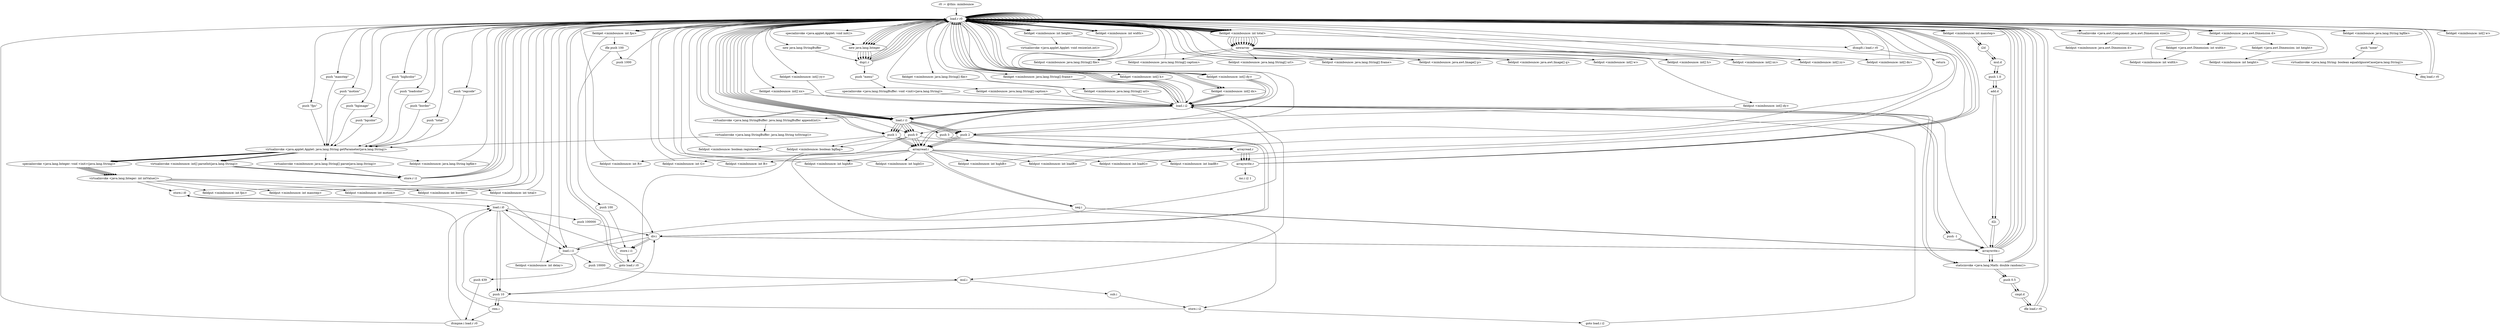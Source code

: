 digraph "" {
    "r0 := @this: mimbounce"
    "load.r r0"
    "r0 := @this: mimbounce"->"load.r r0";
    "specialinvoke <java.applet.Applet: void init()>"
    "load.r r0"->"specialinvoke <java.applet.Applet: void init()>";
    "new java.lang.Integer"
    "specialinvoke <java.applet.Applet: void init()>"->"new java.lang.Integer";
    "dup1.r"
    "new java.lang.Integer"->"dup1.r";
    "dup1.r"->"load.r r0";
    "push \"regcode\""
    "load.r r0"->"push \"regcode\"";
    "virtualinvoke <java.applet.Applet: java.lang.String getParameter(java.lang.String)>"
    "push \"regcode\""->"virtualinvoke <java.applet.Applet: java.lang.String getParameter(java.lang.String)>";
    "specialinvoke <java.lang.Integer: void <init>(java.lang.String)>"
    "virtualinvoke <java.applet.Applet: java.lang.String getParameter(java.lang.String)>"->"specialinvoke <java.lang.Integer: void <init>(java.lang.String)>";
    "virtualinvoke <java.lang.Integer: int intValue()>"
    "specialinvoke <java.lang.Integer: void <init>(java.lang.String)>"->"virtualinvoke <java.lang.Integer: int intValue()>";
    "store.i i0"
    "virtualinvoke <java.lang.Integer: int intValue()>"->"store.i i0";
    "load.i i0"
    "store.i i0"->"load.i i0";
    "push 100000"
    "load.i i0"->"push 100000";
    "div.i"
    "push 100000"->"div.i";
    "store.i i1"
    "div.i"->"store.i i1";
    "store.i i1"->"load.i i0";
    "push 10"
    "load.i i0"->"push 10";
    "push 10"->"div.i";
    "load.i i1"
    "div.i"->"load.i i1";
    "push 10000"
    "load.i i1"->"push 10000";
    "mul.i"
    "push 10000"->"mul.i";
    "sub.i"
    "mul.i"->"sub.i";
    "store.i i2"
    "sub.i"->"store.i i2";
    "store.i i2"->"load.i i0";
    "load.i i0"->"push 10";
    "rem.i"
    "push 10"->"rem.i";
    "rem.i"->"store.i i0";
    "store.i i0"->"load.i i1";
    "push 439"
    "load.i i1"->"push 439";
    "ifcmpne.i load.r r0"
    "push 439"->"ifcmpne.i load.r r0";
    "ifcmpne.i load.r r0"->"load.i i0";
    "load.i i0"->"load.i i1";
    "load.i i2"
    "load.i i1"->"load.i i2";
    "load.i i2"->"mul.i";
    "mul.i"->"push 10";
    "push 10"->"rem.i";
    "rem.i"->"ifcmpne.i load.r r0";
    "ifcmpne.i load.r r0"->"load.r r0";
    "push 1"
    "load.r r0"->"push 1";
    "fieldput <mimbounce: boolean registered>"
    "push 1"->"fieldput <mimbounce: boolean registered>";
    "fieldput <mimbounce: boolean registered>"->"load.r r0";
    "load.r r0"->"load.r r0";
    "virtualinvoke <java.awt.Component: java.awt.Dimension size()>"
    "load.r r0"->"virtualinvoke <java.awt.Component: java.awt.Dimension size()>";
    "fieldput <mimbounce: java.awt.Dimension d>"
    "virtualinvoke <java.awt.Component: java.awt.Dimension size()>"->"fieldput <mimbounce: java.awt.Dimension d>";
    "fieldput <mimbounce: java.awt.Dimension d>"->"load.r r0";
    "load.r r0"->"load.r r0";
    "fieldget <mimbounce: java.awt.Dimension d>"
    "load.r r0"->"fieldget <mimbounce: java.awt.Dimension d>";
    "fieldget <java.awt.Dimension: int width>"
    "fieldget <mimbounce: java.awt.Dimension d>"->"fieldget <java.awt.Dimension: int width>";
    "fieldput <mimbounce: int width>"
    "fieldget <java.awt.Dimension: int width>"->"fieldput <mimbounce: int width>";
    "fieldput <mimbounce: int width>"->"load.r r0";
    "load.r r0"->"load.r r0";
    "load.r r0"->"fieldget <mimbounce: java.awt.Dimension d>";
    "fieldget <java.awt.Dimension: int height>"
    "fieldget <mimbounce: java.awt.Dimension d>"->"fieldget <java.awt.Dimension: int height>";
    "fieldput <mimbounce: int height>"
    "fieldget <java.awt.Dimension: int height>"->"fieldput <mimbounce: int height>";
    "fieldput <mimbounce: int height>"->"load.r r0";
    "load.r r0"->"load.r r0";
    "fieldget <mimbounce: int width>"
    "load.r r0"->"fieldget <mimbounce: int width>";
    "fieldget <mimbounce: int width>"->"load.r r0";
    "fieldget <mimbounce: int height>"
    "load.r r0"->"fieldget <mimbounce: int height>";
    "virtualinvoke <java.applet.Applet: void resize(int,int)>"
    "fieldget <mimbounce: int height>"->"virtualinvoke <java.applet.Applet: void resize(int,int)>";
    "virtualinvoke <java.applet.Applet: void resize(int,int)>"->"load.r r0";
    "load.r r0"->"new java.lang.Integer";
    "new java.lang.Integer"->"dup1.r";
    "dup1.r"->"load.r r0";
    "push \"fps\""
    "load.r r0"->"push \"fps\"";
    "push \"fps\""->"virtualinvoke <java.applet.Applet: java.lang.String getParameter(java.lang.String)>";
    "virtualinvoke <java.applet.Applet: java.lang.String getParameter(java.lang.String)>"->"specialinvoke <java.lang.Integer: void <init>(java.lang.String)>";
    "specialinvoke <java.lang.Integer: void <init>(java.lang.String)>"->"virtualinvoke <java.lang.Integer: int intValue()>";
    "fieldput <mimbounce: int fps>"
    "virtualinvoke <java.lang.Integer: int intValue()>"->"fieldput <mimbounce: int fps>";
    "fieldput <mimbounce: int fps>"->"load.r r0";
    "fieldget <mimbounce: int fps>"
    "load.r r0"->"fieldget <mimbounce: int fps>";
    "ifle push 100"
    "fieldget <mimbounce: int fps>"->"ifle push 100";
    "push 1000"
    "ifle push 100"->"push 1000";
    "push 1000"->"load.r r0";
    "load.r r0"->"fieldget <mimbounce: int fps>";
    "fieldget <mimbounce: int fps>"->"div.i";
    "div.i"->"store.i i1";
    "goto load.r r0"
    "store.i i1"->"goto load.r r0";
    "goto load.r r0"->"load.r r0";
    "load.r r0"->"load.i i1";
    "fieldput <mimbounce: int delay>"
    "load.i i1"->"fieldput <mimbounce: int delay>";
    "fieldput <mimbounce: int delay>"->"load.r r0";
    "load.r r0"->"new java.lang.Integer";
    "new java.lang.Integer"->"dup1.r";
    "dup1.r"->"load.r r0";
    "push \"maxstep\""
    "load.r r0"->"push \"maxstep\"";
    "push \"maxstep\""->"virtualinvoke <java.applet.Applet: java.lang.String getParameter(java.lang.String)>";
    "virtualinvoke <java.applet.Applet: java.lang.String getParameter(java.lang.String)>"->"specialinvoke <java.lang.Integer: void <init>(java.lang.String)>";
    "specialinvoke <java.lang.Integer: void <init>(java.lang.String)>"->"virtualinvoke <java.lang.Integer: int intValue()>";
    "fieldput <mimbounce: int maxstep>"
    "virtualinvoke <java.lang.Integer: int intValue()>"->"fieldput <mimbounce: int maxstep>";
    "fieldput <mimbounce: int maxstep>"->"load.r r0";
    "load.r r0"->"new java.lang.Integer";
    "new java.lang.Integer"->"dup1.r";
    "dup1.r"->"load.r r0";
    "push \"motion\""
    "load.r r0"->"push \"motion\"";
    "push \"motion\""->"virtualinvoke <java.applet.Applet: java.lang.String getParameter(java.lang.String)>";
    "virtualinvoke <java.applet.Applet: java.lang.String getParameter(java.lang.String)>"->"specialinvoke <java.lang.Integer: void <init>(java.lang.String)>";
    "specialinvoke <java.lang.Integer: void <init>(java.lang.String)>"->"virtualinvoke <java.lang.Integer: int intValue()>";
    "fieldput <mimbounce: int motion>"
    "virtualinvoke <java.lang.Integer: int intValue()>"->"fieldput <mimbounce: int motion>";
    "fieldput <mimbounce: int motion>"->"load.r r0";
    "load.r r0"->"load.r r0";
    "push \"bgimage\""
    "load.r r0"->"push \"bgimage\"";
    "push \"bgimage\""->"virtualinvoke <java.applet.Applet: java.lang.String getParameter(java.lang.String)>";
    "fieldput <mimbounce: java.lang.String bgfile>"
    "virtualinvoke <java.applet.Applet: java.lang.String getParameter(java.lang.String)>"->"fieldput <mimbounce: java.lang.String bgfile>";
    "fieldput <mimbounce: java.lang.String bgfile>"->"load.r r0";
    "fieldget <mimbounce: java.lang.String bgfile>"
    "load.r r0"->"fieldget <mimbounce: java.lang.String bgfile>";
    "push \"none\""
    "fieldget <mimbounce: java.lang.String bgfile>"->"push \"none\"";
    "virtualinvoke <java.lang.String: boolean equalsIgnoreCase(java.lang.String)>"
    "push \"none\""->"virtualinvoke <java.lang.String: boolean equalsIgnoreCase(java.lang.String)>";
    "ifeq load.r r0"
    "virtualinvoke <java.lang.String: boolean equalsIgnoreCase(java.lang.String)>"->"ifeq load.r r0";
    "ifeq load.r r0"->"load.r r0";
    "push 0"
    "load.r r0"->"push 0";
    "fieldput <mimbounce: boolean bgflag>"
    "push 0"->"fieldput <mimbounce: boolean bgflag>";
    "fieldput <mimbounce: boolean bgflag>"->"goto load.r r0";
    "goto load.r r0"->"load.r r0";
    "load.r r0"->"load.r r0";
    "push \"bgcolor\""
    "load.r r0"->"push \"bgcolor\"";
    "push \"bgcolor\""->"virtualinvoke <java.applet.Applet: java.lang.String getParameter(java.lang.String)>";
    "virtualinvoke <mimbounce: int[] parseInt(java.lang.String)>"
    "virtualinvoke <java.applet.Applet: java.lang.String getParameter(java.lang.String)>"->"virtualinvoke <mimbounce: int[] parseInt(java.lang.String)>";
    "store.r i1"
    "virtualinvoke <mimbounce: int[] parseInt(java.lang.String)>"->"store.r i1";
    "store.r i1"->"load.r r0";
    "load.r i1"
    "load.r r0"->"load.r i1";
    "load.r i1"->"push 0";
    "arrayread.i"
    "push 0"->"arrayread.i";
    "fieldput <mimbounce: int R>"
    "arrayread.i"->"fieldput <mimbounce: int R>";
    "fieldput <mimbounce: int R>"->"load.r r0";
    "load.r r0"->"load.r i1";
    "load.r i1"->"push 1";
    "push 1"->"arrayread.i";
    "fieldput <mimbounce: int G>"
    "arrayread.i"->"fieldput <mimbounce: int G>";
    "fieldput <mimbounce: int G>"->"load.r r0";
    "load.r r0"->"load.r i1";
    "push 2"
    "load.r i1"->"push 2";
    "push 2"->"arrayread.i";
    "fieldput <mimbounce: int B>"
    "arrayread.i"->"fieldput <mimbounce: int B>";
    "fieldput <mimbounce: int B>"->"load.r r0";
    "load.r r0"->"load.r r0";
    "push \"highcolor\""
    "load.r r0"->"push \"highcolor\"";
    "push \"highcolor\""->"virtualinvoke <java.applet.Applet: java.lang.String getParameter(java.lang.String)>";
    "virtualinvoke <java.applet.Applet: java.lang.String getParameter(java.lang.String)>"->"virtualinvoke <mimbounce: int[] parseInt(java.lang.String)>";
    "virtualinvoke <mimbounce: int[] parseInt(java.lang.String)>"->"store.r i1";
    "store.r i1"->"load.r r0";
    "load.r r0"->"load.r i1";
    "load.r i1"->"push 0";
    "push 0"->"arrayread.i";
    "fieldput <mimbounce: int highR>"
    "arrayread.i"->"fieldput <mimbounce: int highR>";
    "fieldput <mimbounce: int highR>"->"load.r r0";
    "load.r r0"->"load.r i1";
    "load.r i1"->"push 1";
    "push 1"->"arrayread.i";
    "fieldput <mimbounce: int highG>"
    "arrayread.i"->"fieldput <mimbounce: int highG>";
    "fieldput <mimbounce: int highG>"->"load.r r0";
    "load.r r0"->"load.r i1";
    "load.r i1"->"push 2";
    "push 2"->"arrayread.i";
    "fieldput <mimbounce: int highB>"
    "arrayread.i"->"fieldput <mimbounce: int highB>";
    "fieldput <mimbounce: int highB>"->"load.r r0";
    "load.r r0"->"load.r r0";
    "push \"loadcolor\""
    "load.r r0"->"push \"loadcolor\"";
    "push \"loadcolor\""->"virtualinvoke <java.applet.Applet: java.lang.String getParameter(java.lang.String)>";
    "virtualinvoke <java.applet.Applet: java.lang.String getParameter(java.lang.String)>"->"virtualinvoke <mimbounce: int[] parseInt(java.lang.String)>";
    "virtualinvoke <mimbounce: int[] parseInt(java.lang.String)>"->"store.r i1";
    "store.r i1"->"load.r r0";
    "load.r r0"->"load.r i1";
    "load.r i1"->"push 0";
    "push 0"->"arrayread.i";
    "fieldput <mimbounce: int loadR>"
    "arrayread.i"->"fieldput <mimbounce: int loadR>";
    "fieldput <mimbounce: int loadR>"->"load.r r0";
    "load.r r0"->"load.r i1";
    "load.r i1"->"push 1";
    "push 1"->"arrayread.i";
    "fieldput <mimbounce: int loadG>"
    "arrayread.i"->"fieldput <mimbounce: int loadG>";
    "fieldput <mimbounce: int loadG>"->"load.r r0";
    "load.r r0"->"load.r i1";
    "load.r i1"->"push 2";
    "push 2"->"arrayread.i";
    "fieldput <mimbounce: int loadB>"
    "arrayread.i"->"fieldput <mimbounce: int loadB>";
    "fieldput <mimbounce: int loadB>"->"load.r r0";
    "load.r r0"->"new java.lang.Integer";
    "new java.lang.Integer"->"dup1.r";
    "dup1.r"->"load.r r0";
    "push \"border\""
    "load.r r0"->"push \"border\"";
    "push \"border\""->"virtualinvoke <java.applet.Applet: java.lang.String getParameter(java.lang.String)>";
    "virtualinvoke <java.applet.Applet: java.lang.String getParameter(java.lang.String)>"->"specialinvoke <java.lang.Integer: void <init>(java.lang.String)>";
    "specialinvoke <java.lang.Integer: void <init>(java.lang.String)>"->"virtualinvoke <java.lang.Integer: int intValue()>";
    "fieldput <mimbounce: int border>"
    "virtualinvoke <java.lang.Integer: int intValue()>"->"fieldput <mimbounce: int border>";
    "fieldput <mimbounce: int border>"->"load.r r0";
    "load.r r0"->"new java.lang.Integer";
    "new java.lang.Integer"->"dup1.r";
    "dup1.r"->"load.r r0";
    "push \"total\""
    "load.r r0"->"push \"total\"";
    "push \"total\""->"virtualinvoke <java.applet.Applet: java.lang.String getParameter(java.lang.String)>";
    "virtualinvoke <java.applet.Applet: java.lang.String getParameter(java.lang.String)>"->"specialinvoke <java.lang.Integer: void <init>(java.lang.String)>";
    "specialinvoke <java.lang.Integer: void <init>(java.lang.String)>"->"virtualinvoke <java.lang.Integer: int intValue()>";
    "fieldput <mimbounce: int total>"
    "virtualinvoke <java.lang.Integer: int intValue()>"->"fieldput <mimbounce: int total>";
    "fieldput <mimbounce: int total>"->"load.r r0";
    "load.r r0"->"load.r r0";
    "fieldget <mimbounce: int total>"
    "load.r r0"->"fieldget <mimbounce: int total>";
    "newarray"
    "fieldget <mimbounce: int total>"->"newarray";
    "fieldput <mimbounce: java.lang.String[] file>"
    "newarray"->"fieldput <mimbounce: java.lang.String[] file>";
    "fieldput <mimbounce: java.lang.String[] file>"->"load.r r0";
    "load.r r0"->"load.r r0";
    "load.r r0"->"fieldget <mimbounce: int total>";
    "fieldget <mimbounce: int total>"->"newarray";
    "fieldput <mimbounce: java.lang.String[] caption>"
    "newarray"->"fieldput <mimbounce: java.lang.String[] caption>";
    "fieldput <mimbounce: java.lang.String[] caption>"->"load.r r0";
    "load.r r0"->"load.r r0";
    "load.r r0"->"fieldget <mimbounce: int total>";
    "fieldget <mimbounce: int total>"->"newarray";
    "fieldput <mimbounce: java.lang.String[] url>"
    "newarray"->"fieldput <mimbounce: java.lang.String[] url>";
    "fieldput <mimbounce: java.lang.String[] url>"->"load.r r0";
    "load.r r0"->"load.r r0";
    "load.r r0"->"fieldget <mimbounce: int total>";
    "fieldget <mimbounce: int total>"->"newarray";
    "fieldput <mimbounce: java.lang.String[] frame>"
    "newarray"->"fieldput <mimbounce: java.lang.String[] frame>";
    "fieldput <mimbounce: java.lang.String[] frame>"->"load.r r0";
    "load.r r0"->"load.r r0";
    "load.r r0"->"fieldget <mimbounce: int total>";
    "fieldget <mimbounce: int total>"->"newarray";
    "fieldput <mimbounce: java.awt.Image[] p>"
    "newarray"->"fieldput <mimbounce: java.awt.Image[] p>";
    "fieldput <mimbounce: java.awt.Image[] p>"->"load.r r0";
    "load.r r0"->"load.r r0";
    "load.r r0"->"fieldget <mimbounce: int total>";
    "fieldget <mimbounce: int total>"->"newarray";
    "fieldput <mimbounce: java.awt.Image[] q>"
    "newarray"->"fieldput <mimbounce: java.awt.Image[] q>";
    "fieldput <mimbounce: java.awt.Image[] q>"->"load.r r0";
    "load.r r0"->"load.r r0";
    "load.r r0"->"fieldget <mimbounce: int total>";
    "fieldget <mimbounce: int total>"->"newarray";
    "fieldput <mimbounce: int[] w>"
    "newarray"->"fieldput <mimbounce: int[] w>";
    "fieldput <mimbounce: int[] w>"->"load.r r0";
    "load.r r0"->"load.r r0";
    "load.r r0"->"fieldget <mimbounce: int total>";
    "fieldget <mimbounce: int total>"->"newarray";
    "fieldput <mimbounce: int[] h>"
    "newarray"->"fieldput <mimbounce: int[] h>";
    "fieldput <mimbounce: int[] h>"->"load.r r0";
    "load.r r0"->"load.r r0";
    "load.r r0"->"fieldget <mimbounce: int total>";
    "fieldget <mimbounce: int total>"->"newarray";
    "fieldput <mimbounce: int[] xx>"
    "newarray"->"fieldput <mimbounce: int[] xx>";
    "fieldput <mimbounce: int[] xx>"->"load.r r0";
    "load.r r0"->"load.r r0";
    "load.r r0"->"fieldget <mimbounce: int total>";
    "fieldget <mimbounce: int total>"->"newarray";
    "fieldput <mimbounce: int[] yy>"
    "newarray"->"fieldput <mimbounce: int[] yy>";
    "fieldput <mimbounce: int[] yy>"->"load.r r0";
    "load.r r0"->"load.r r0";
    "load.r r0"->"fieldget <mimbounce: int total>";
    "fieldget <mimbounce: int total>"->"newarray";
    "fieldput <mimbounce: int[] dx>"
    "newarray"->"fieldput <mimbounce: int[] dx>";
    "fieldput <mimbounce: int[] dx>"->"load.r r0";
    "load.r r0"->"load.r r0";
    "load.r r0"->"fieldget <mimbounce: int total>";
    "fieldget <mimbounce: int total>"->"newarray";
    "fieldput <mimbounce: int[] dy>"
    "newarray"->"fieldput <mimbounce: int[] dy>";
    "fieldput <mimbounce: int[] dy>"->"push 0";
    "push 0"->"store.i i2";
    "goto load.i i2"
    "store.i i2"->"goto load.i i2";
    "goto load.i i2"->"load.i i2";
    "load.i i2"->"load.r r0";
    "load.r r0"->"fieldget <mimbounce: int total>";
    "ifcmplt.i load.r r0"
    "fieldget <mimbounce: int total>"->"ifcmplt.i load.r r0";
    "return"
    "ifcmplt.i load.r r0"->"return";
    "ifcmplt.i load.r r0"->"load.r r0";
    "fieldget <mimbounce: int[] w>"
    "load.r r0"->"fieldget <mimbounce: int[] w>";
    "fieldget <mimbounce: int[] w>"->"load.r r0";
    "fieldget <mimbounce: int[] h>"
    "load.r r0"->"fieldget <mimbounce: int[] h>";
    "fieldget <mimbounce: int[] h>"->"load.i i2";
    "push -1"
    "load.i i2"->"push -1";
    "arraywrite.i"
    "push -1"->"arraywrite.i";
    "arraywrite.i"->"load.i i2";
    "load.i i2"->"push -1";
    "push -1"->"arraywrite.i";
    "arraywrite.i"->"load.r r0";
    "fieldget <mimbounce: int[] dx>"
    "load.r r0"->"fieldget <mimbounce: int[] dx>";
    "fieldget <mimbounce: int[] dx>"->"load.i i2";
    "staticinvoke <java.lang.Math: double random()>"
    "load.i i2"->"staticinvoke <java.lang.Math: double random()>";
    "staticinvoke <java.lang.Math: double random()>"->"load.r r0";
    "fieldget <mimbounce: int maxstep>"
    "load.r r0"->"fieldget <mimbounce: int maxstep>";
    "i2d"
    "fieldget <mimbounce: int maxstep>"->"i2d";
    "mul.d"
    "i2d"->"mul.d";
    "push 1.0"
    "mul.d"->"push 1.0";
    "add.d"
    "push 1.0"->"add.d";
    "d2i"
    "add.d"->"d2i";
    "d2i"->"arraywrite.i";
    "arraywrite.i"->"staticinvoke <java.lang.Math: double random()>";
    "push 0.5"
    "staticinvoke <java.lang.Math: double random()>"->"push 0.5";
    "cmpl.d"
    "push 0.5"->"cmpl.d";
    "ifle load.r r0"
    "cmpl.d"->"ifle load.r r0";
    "ifle load.r r0"->"load.r r0";
    "load.r r0"->"fieldget <mimbounce: int[] dx>";
    "fieldget <mimbounce: int[] dx>"->"load.i i2";
    "load.i i2"->"load.r r0";
    "load.r r0"->"fieldget <mimbounce: int[] dx>";
    "fieldget <mimbounce: int[] dx>"->"load.i i2";
    "load.i i2"->"arrayread.i";
    "neg.i"
    "arrayread.i"->"neg.i";
    "neg.i"->"arraywrite.i";
    "arraywrite.i"->"load.r r0";
    "fieldget <mimbounce: int[] dy>"
    "load.r r0"->"fieldget <mimbounce: int[] dy>";
    "fieldget <mimbounce: int[] dy>"->"load.i i2";
    "load.i i2"->"staticinvoke <java.lang.Math: double random()>";
    "staticinvoke <java.lang.Math: double random()>"->"load.r r0";
    "load.r r0"->"fieldget <mimbounce: int maxstep>";
    "fieldget <mimbounce: int maxstep>"->"i2d";
    "i2d"->"mul.d";
    "mul.d"->"push 1.0";
    "push 1.0"->"add.d";
    "add.d"->"d2i";
    "d2i"->"arraywrite.i";
    "arraywrite.i"->"staticinvoke <java.lang.Math: double random()>";
    "staticinvoke <java.lang.Math: double random()>"->"push 0.5";
    "push 0.5"->"cmpl.d";
    "cmpl.d"->"ifle load.r r0";
    "ifle load.r r0"->"load.r r0";
    "load.r r0"->"fieldget <mimbounce: int[] dy>";
    "fieldget <mimbounce: int[] dy>"->"load.i i2";
    "load.i i2"->"load.r r0";
    "load.r r0"->"fieldget <mimbounce: int[] dy>";
    "fieldget <mimbounce: int[] dy>"->"load.i i2";
    "load.i i2"->"arrayread.i";
    "arrayread.i"->"neg.i";
    "neg.i"->"arraywrite.i";
    "arraywrite.i"->"load.r r0";
    "fieldget <mimbounce: int[] xx>"
    "load.r r0"->"fieldget <mimbounce: int[] xx>";
    "fieldget <mimbounce: int[] xx>"->"load.i i2";
    "load.i i2"->"load.r r0";
    "load.r r0"->"fieldget <mimbounce: int width>";
    "fieldget <mimbounce: int width>"->"push 2";
    "push 2"->"div.i";
    "div.i"->"arraywrite.i";
    "arraywrite.i"->"load.r r0";
    "fieldget <mimbounce: int[] yy>"
    "load.r r0"->"fieldget <mimbounce: int[] yy>";
    "fieldget <mimbounce: int[] yy>"->"load.i i2";
    "load.i i2"->"load.r r0";
    "load.r r0"->"fieldget <mimbounce: int height>";
    "fieldget <mimbounce: int height>"->"push 2";
    "push 2"->"div.i";
    "div.i"->"arraywrite.i";
    "arraywrite.i"->"load.r r0";
    "load.r r0"->"load.r r0";
    "new java.lang.StringBuffer"
    "load.r r0"->"new java.lang.StringBuffer";
    "new java.lang.StringBuffer"->"dup1.r";
    "push \"menu\""
    "dup1.r"->"push \"menu\"";
    "specialinvoke <java.lang.StringBuffer: void <init>(java.lang.String)>"
    "push \"menu\""->"specialinvoke <java.lang.StringBuffer: void <init>(java.lang.String)>";
    "specialinvoke <java.lang.StringBuffer: void <init>(java.lang.String)>"->"load.i i2";
    "virtualinvoke <java.lang.StringBuffer: java.lang.StringBuffer append(int)>"
    "load.i i2"->"virtualinvoke <java.lang.StringBuffer: java.lang.StringBuffer append(int)>";
    "virtualinvoke <java.lang.StringBuffer: java.lang.String toString()>"
    "virtualinvoke <java.lang.StringBuffer: java.lang.StringBuffer append(int)>"->"virtualinvoke <java.lang.StringBuffer: java.lang.String toString()>";
    "virtualinvoke <java.lang.StringBuffer: java.lang.String toString()>"->"virtualinvoke <java.applet.Applet: java.lang.String getParameter(java.lang.String)>";
    "virtualinvoke <mimbounce: java.lang.String[] parse(java.lang.String)>"
    "virtualinvoke <java.applet.Applet: java.lang.String getParameter(java.lang.String)>"->"virtualinvoke <mimbounce: java.lang.String[] parse(java.lang.String)>";
    "virtualinvoke <mimbounce: java.lang.String[] parse(java.lang.String)>"->"store.r i1";
    "store.r i1"->"load.r r0";
    "fieldget <mimbounce: java.lang.String[] caption>"
    "load.r r0"->"fieldget <mimbounce: java.lang.String[] caption>";
    "fieldget <mimbounce: java.lang.String[] caption>"->"load.i i2";
    "load.i i2"->"load.r i1";
    "load.r i1"->"push 0";
    "arrayread.r"
    "push 0"->"arrayread.r";
    "arraywrite.r"
    "arrayread.r"->"arraywrite.r";
    "arraywrite.r"->"load.r r0";
    "fieldget <mimbounce: java.lang.String[] file>"
    "load.r r0"->"fieldget <mimbounce: java.lang.String[] file>";
    "fieldget <mimbounce: java.lang.String[] file>"->"load.i i2";
    "load.i i2"->"load.r i1";
    "load.r i1"->"push 1";
    "push 1"->"arrayread.r";
    "arrayread.r"->"arraywrite.r";
    "arraywrite.r"->"load.r r0";
    "fieldget <mimbounce: java.lang.String[] url>"
    "load.r r0"->"fieldget <mimbounce: java.lang.String[] url>";
    "fieldget <mimbounce: java.lang.String[] url>"->"load.i i2";
    "load.i i2"->"load.r i1";
    "load.r i1"->"push 2";
    "push 2"->"arrayread.r";
    "arrayread.r"->"arraywrite.r";
    "arraywrite.r"->"load.r r0";
    "fieldget <mimbounce: java.lang.String[] frame>"
    "load.r r0"->"fieldget <mimbounce: java.lang.String[] frame>";
    "fieldget <mimbounce: java.lang.String[] frame>"->"load.i i2";
    "load.i i2"->"load.r i1";
    "push 3"
    "load.r i1"->"push 3";
    "push 3"->"arrayread.r";
    "arrayread.r"->"arraywrite.r";
    "inc.i i2 1"
    "arraywrite.r"->"inc.i i2 1";
    "ifeq load.r r0"->"load.r r0";
    "load.r r0"->"push 1";
    "push 1"->"fieldput <mimbounce: boolean bgflag>";
    "push 100"
    "ifle push 100"->"push 100";
    "push 100"->"store.i i1";
}
